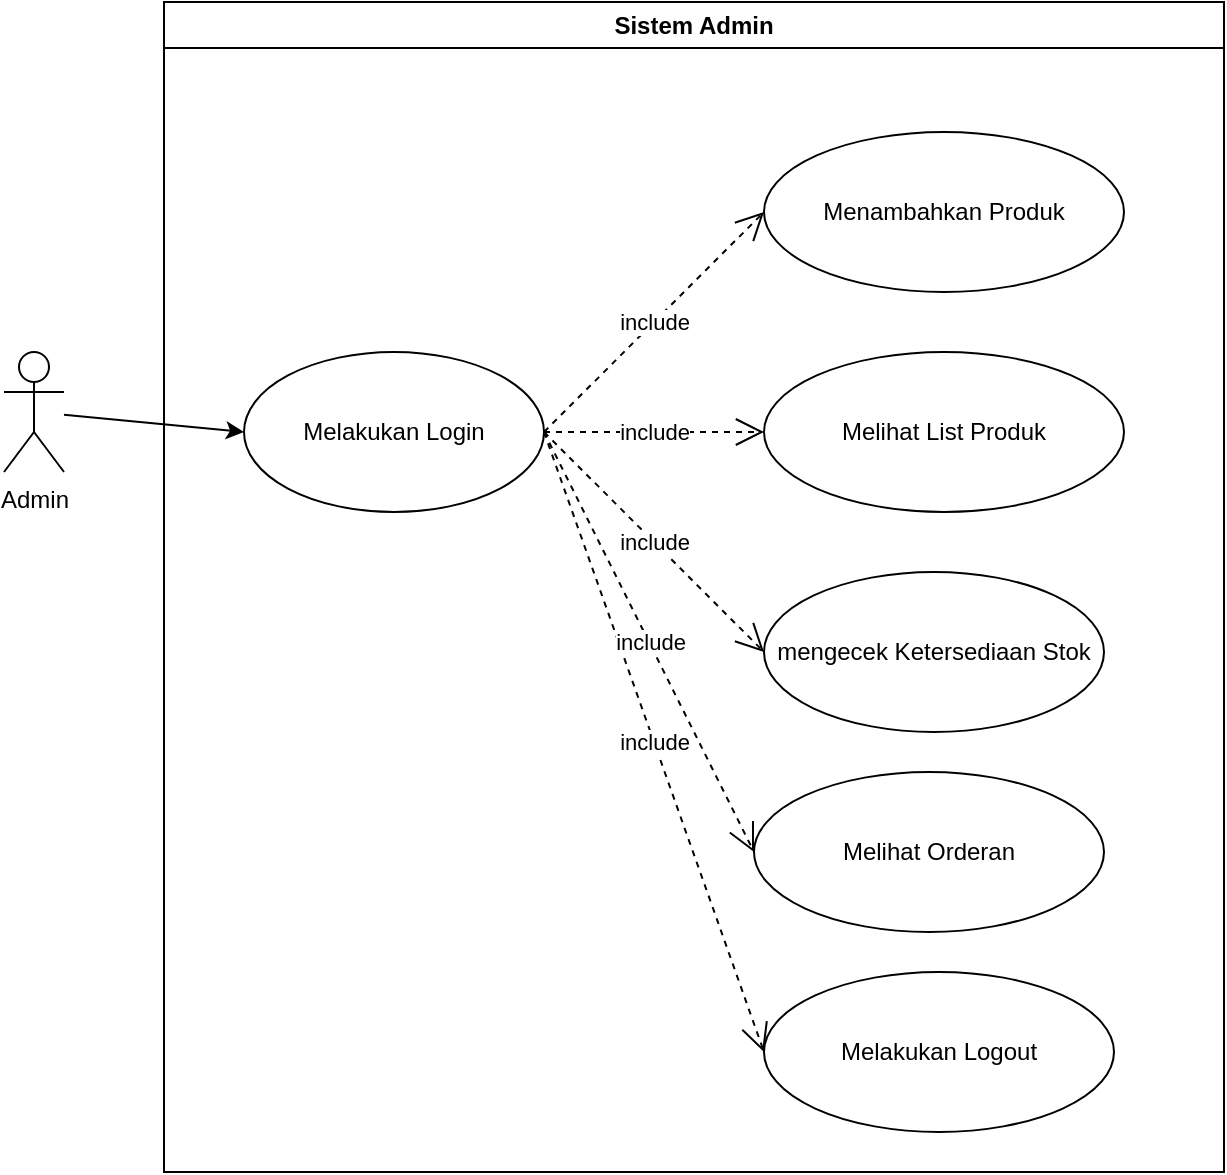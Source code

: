 <mxfile version="27.1.6">
  <diagram name="Page-1" id="CbXfDu0JtcKnq7CxS38l">
    <mxGraphModel dx="1426" dy="789" grid="1" gridSize="10" guides="1" tooltips="1" connect="1" arrows="1" fold="1" page="1" pageScale="1" pageWidth="827" pageHeight="1169" math="0" shadow="0">
      <root>
        <mxCell id="0" />
        <mxCell id="1" parent="0" />
        <mxCell id="hLIJr2La6NHFs4irqCFs-1" value="Admin" style="shape=umlActor;verticalLabelPosition=bottom;verticalAlign=top;html=1;outlineConnect=0;" parent="1" vertex="1">
          <mxGeometry x="120" y="310" width="30" height="60" as="geometry" />
        </mxCell>
        <mxCell id="0mVaHfIAPr5E0BBidoTA-5" value="Sistem Admin" style="swimlane;whiteSpace=wrap;html=1;" vertex="1" parent="1">
          <mxGeometry x="200" y="135" width="530" height="585" as="geometry" />
        </mxCell>
        <mxCell id="0mVaHfIAPr5E0BBidoTA-6" value="Melakukan Login" style="ellipse;whiteSpace=wrap;html=1;" vertex="1" parent="0mVaHfIAPr5E0BBidoTA-5">
          <mxGeometry x="40" y="175" width="150" height="80" as="geometry" />
        </mxCell>
        <mxCell id="0mVaHfIAPr5E0BBidoTA-9" value="Menambahkan Produk" style="ellipse;whiteSpace=wrap;html=1;" vertex="1" parent="0mVaHfIAPr5E0BBidoTA-5">
          <mxGeometry x="300" y="65" width="180" height="80" as="geometry" />
        </mxCell>
        <mxCell id="0mVaHfIAPr5E0BBidoTA-10" value="Melihat List Produk" style="ellipse;whiteSpace=wrap;html=1;" vertex="1" parent="0mVaHfIAPr5E0BBidoTA-5">
          <mxGeometry x="300" y="175" width="180" height="80" as="geometry" />
        </mxCell>
        <mxCell id="0mVaHfIAPr5E0BBidoTA-11" value="mengecek Ketersediaan Stok" style="ellipse;whiteSpace=wrap;html=1;" vertex="1" parent="0mVaHfIAPr5E0BBidoTA-5">
          <mxGeometry x="300" y="285" width="170" height="80" as="geometry" />
        </mxCell>
        <mxCell id="0mVaHfIAPr5E0BBidoTA-12" value="Melihat Orderan" style="ellipse;whiteSpace=wrap;html=1;" vertex="1" parent="0mVaHfIAPr5E0BBidoTA-5">
          <mxGeometry x="295" y="385" width="175" height="80" as="geometry" />
        </mxCell>
        <mxCell id="0mVaHfIAPr5E0BBidoTA-13" value="Melakukan Logout" style="ellipse;whiteSpace=wrap;html=1;" vertex="1" parent="0mVaHfIAPr5E0BBidoTA-5">
          <mxGeometry x="300" y="485" width="175" height="80" as="geometry" />
        </mxCell>
        <mxCell id="0mVaHfIAPr5E0BBidoTA-16" value="include" style="endArrow=open;endSize=12;dashed=1;html=1;rounded=0;exitX=1;exitY=0.5;exitDx=0;exitDy=0;entryX=0;entryY=0.5;entryDx=0;entryDy=0;" edge="1" parent="0mVaHfIAPr5E0BBidoTA-5" source="0mVaHfIAPr5E0BBidoTA-6" target="0mVaHfIAPr5E0BBidoTA-9">
          <mxGeometry width="160" relative="1" as="geometry">
            <mxPoint x="130" y="275" as="sourcePoint" />
            <mxPoint x="290" y="275" as="targetPoint" />
          </mxGeometry>
        </mxCell>
        <mxCell id="0mVaHfIAPr5E0BBidoTA-20" value="include" style="endArrow=open;endSize=12;dashed=1;html=1;rounded=0;entryX=0;entryY=0.5;entryDx=0;entryDy=0;" edge="1" parent="0mVaHfIAPr5E0BBidoTA-5" target="0mVaHfIAPr5E0BBidoTA-13">
          <mxGeometry width="160" relative="1" as="geometry">
            <mxPoint x="190" y="215" as="sourcePoint" />
            <mxPoint x="305" y="465" as="targetPoint" />
          </mxGeometry>
        </mxCell>
        <mxCell id="0mVaHfIAPr5E0BBidoTA-7" value="" style="endArrow=classic;html=1;rounded=0;entryX=0;entryY=0.5;entryDx=0;entryDy=0;" edge="1" parent="1" source="hLIJr2La6NHFs4irqCFs-1" target="0mVaHfIAPr5E0BBidoTA-6">
          <mxGeometry width="50" height="50" relative="1" as="geometry">
            <mxPoint x="390" y="430" as="sourcePoint" />
            <mxPoint x="440" y="380" as="targetPoint" />
          </mxGeometry>
        </mxCell>
        <mxCell id="0mVaHfIAPr5E0BBidoTA-17" value="include" style="endArrow=open;endSize=12;dashed=1;html=1;rounded=0;entryX=0;entryY=0.5;entryDx=0;entryDy=0;" edge="1" parent="1" target="0mVaHfIAPr5E0BBidoTA-10">
          <mxGeometry width="160" relative="1" as="geometry">
            <mxPoint x="390" y="350" as="sourcePoint" />
            <mxPoint x="530" y="310" as="targetPoint" />
          </mxGeometry>
        </mxCell>
        <mxCell id="0mVaHfIAPr5E0BBidoTA-18" value="include" style="endArrow=open;endSize=12;dashed=1;html=1;rounded=0;entryX=0;entryY=0.5;entryDx=0;entryDy=0;" edge="1" parent="1" target="0mVaHfIAPr5E0BBidoTA-11">
          <mxGeometry width="160" relative="1" as="geometry">
            <mxPoint x="390" y="350" as="sourcePoint" />
            <mxPoint x="520" y="340" as="targetPoint" />
          </mxGeometry>
        </mxCell>
        <mxCell id="0mVaHfIAPr5E0BBidoTA-19" value="include" style="endArrow=open;endSize=12;dashed=1;html=1;rounded=0;entryX=0;entryY=0.5;entryDx=0;entryDy=0;" edge="1" parent="1" target="0mVaHfIAPr5E0BBidoTA-12">
          <mxGeometry width="160" relative="1" as="geometry">
            <mxPoint x="390" y="350" as="sourcePoint" />
            <mxPoint x="530" y="480" as="targetPoint" />
          </mxGeometry>
        </mxCell>
      </root>
    </mxGraphModel>
  </diagram>
</mxfile>

